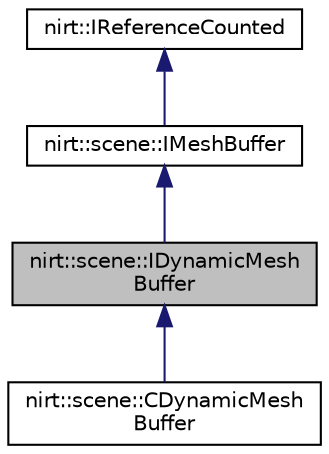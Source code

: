 digraph "nirt::scene::IDynamicMeshBuffer"
{
 // LATEX_PDF_SIZE
  edge [fontname="Helvetica",fontsize="10",labelfontname="Helvetica",labelfontsize="10"];
  node [fontname="Helvetica",fontsize="10",shape=record];
  Node1 [label="nirt::scene::IDynamicMesh\lBuffer",height=0.2,width=0.4,color="black", fillcolor="grey75", style="filled", fontcolor="black",tooltip=" "];
  Node2 -> Node1 [dir="back",color="midnightblue",fontsize="10",style="solid",fontname="Helvetica"];
  Node2 [label="nirt::scene::IMeshBuffer",height=0.2,width=0.4,color="black", fillcolor="white", style="filled",URL="$classnirt_1_1scene_1_1IMeshBuffer.html",tooltip="Struct for holding a mesh with a single material."];
  Node3 -> Node2 [dir="back",color="midnightblue",fontsize="10",style="solid",fontname="Helvetica"];
  Node3 [label="nirt::IReferenceCounted",height=0.2,width=0.4,color="black", fillcolor="white", style="filled",URL="$classnirt_1_1IReferenceCounted.html",tooltip="Base class of most objects of the Nirtcpp Engine."];
  Node1 -> Node4 [dir="back",color="midnightblue",fontsize="10",style="solid",fontname="Helvetica"];
  Node4 [label="nirt::scene::CDynamicMesh\lBuffer",height=0.2,width=0.4,color="black", fillcolor="white", style="filled",URL="$classnirt_1_1scene_1_1CDynamicMeshBuffer.html",tooltip="Implementation of the IMeshBuffer interface for which can work with 16 and 32 bit indices as well as ..."];
}
